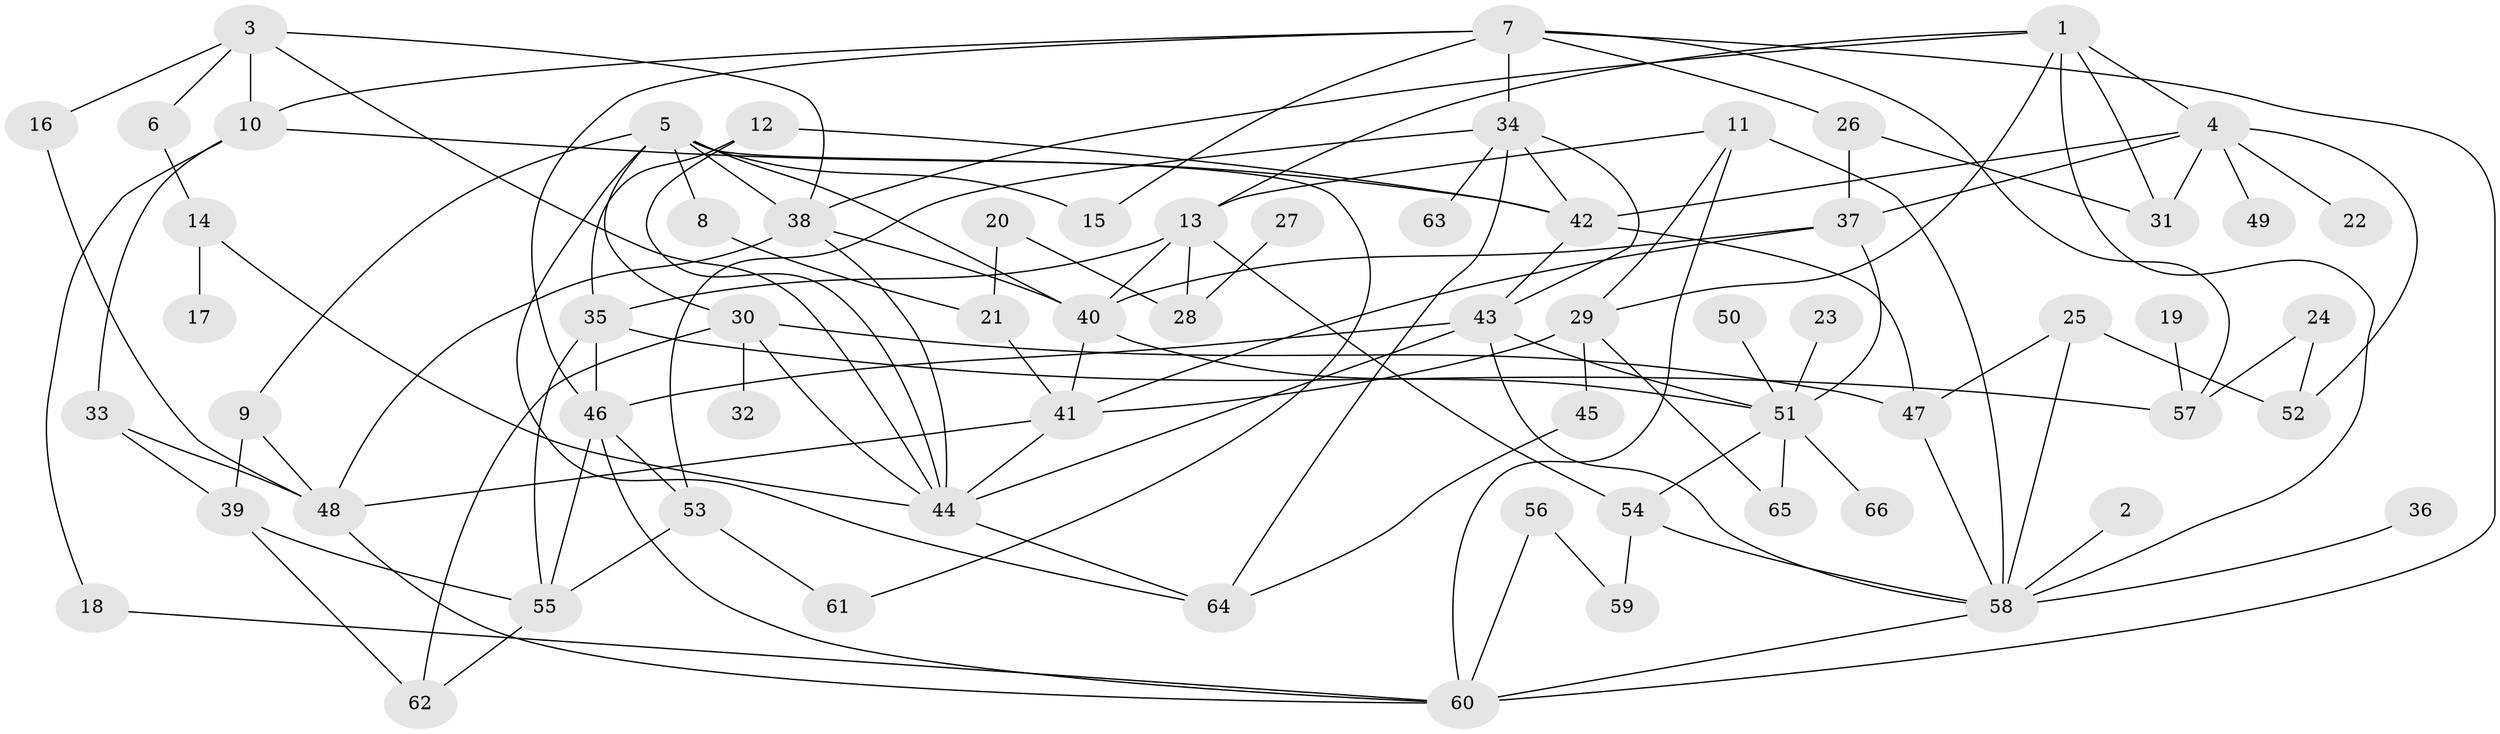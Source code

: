 // original degree distribution, {9: 0.007575757575757576, 6: 0.045454545454545456, 8: 0.007575757575757576, 3: 0.22727272727272727, 5: 0.05303030303030303, 1: 0.20454545454545456, 4: 0.16666666666666666, 7: 0.022727272727272728, 2: 0.26515151515151514}
// Generated by graph-tools (version 1.1) at 2025/49/03/09/25 03:49:16]
// undirected, 66 vertices, 123 edges
graph export_dot {
graph [start="1"]
  node [color=gray90,style=filled];
  1;
  2;
  3;
  4;
  5;
  6;
  7;
  8;
  9;
  10;
  11;
  12;
  13;
  14;
  15;
  16;
  17;
  18;
  19;
  20;
  21;
  22;
  23;
  24;
  25;
  26;
  27;
  28;
  29;
  30;
  31;
  32;
  33;
  34;
  35;
  36;
  37;
  38;
  39;
  40;
  41;
  42;
  43;
  44;
  45;
  46;
  47;
  48;
  49;
  50;
  51;
  52;
  53;
  54;
  55;
  56;
  57;
  58;
  59;
  60;
  61;
  62;
  63;
  64;
  65;
  66;
  1 -- 4 [weight=1.0];
  1 -- 13 [weight=1.0];
  1 -- 29 [weight=1.0];
  1 -- 31 [weight=1.0];
  1 -- 38 [weight=1.0];
  1 -- 58 [weight=1.0];
  2 -- 58 [weight=1.0];
  3 -- 6 [weight=1.0];
  3 -- 10 [weight=1.0];
  3 -- 16 [weight=1.0];
  3 -- 38 [weight=1.0];
  3 -- 44 [weight=1.0];
  4 -- 22 [weight=1.0];
  4 -- 31 [weight=1.0];
  4 -- 37 [weight=1.0];
  4 -- 42 [weight=1.0];
  4 -- 49 [weight=1.0];
  4 -- 52 [weight=1.0];
  5 -- 8 [weight=1.0];
  5 -- 9 [weight=1.0];
  5 -- 15 [weight=1.0];
  5 -- 30 [weight=1.0];
  5 -- 38 [weight=1.0];
  5 -- 40 [weight=2.0];
  5 -- 61 [weight=1.0];
  5 -- 64 [weight=1.0];
  6 -- 14 [weight=1.0];
  7 -- 10 [weight=1.0];
  7 -- 15 [weight=1.0];
  7 -- 26 [weight=1.0];
  7 -- 34 [weight=1.0];
  7 -- 46 [weight=1.0];
  7 -- 57 [weight=1.0];
  7 -- 60 [weight=1.0];
  8 -- 21 [weight=1.0];
  9 -- 39 [weight=1.0];
  9 -- 48 [weight=1.0];
  10 -- 18 [weight=1.0];
  10 -- 33 [weight=1.0];
  10 -- 42 [weight=1.0];
  11 -- 13 [weight=1.0];
  11 -- 29 [weight=1.0];
  11 -- 58 [weight=1.0];
  11 -- 60 [weight=1.0];
  12 -- 35 [weight=1.0];
  12 -- 42 [weight=1.0];
  12 -- 44 [weight=1.0];
  13 -- 28 [weight=1.0];
  13 -- 35 [weight=1.0];
  13 -- 40 [weight=1.0];
  13 -- 54 [weight=2.0];
  14 -- 17 [weight=1.0];
  14 -- 44 [weight=1.0];
  16 -- 48 [weight=1.0];
  18 -- 60 [weight=1.0];
  19 -- 57 [weight=1.0];
  20 -- 21 [weight=1.0];
  20 -- 28 [weight=1.0];
  21 -- 41 [weight=1.0];
  23 -- 51 [weight=1.0];
  24 -- 52 [weight=1.0];
  24 -- 57 [weight=1.0];
  25 -- 47 [weight=1.0];
  25 -- 52 [weight=2.0];
  25 -- 58 [weight=1.0];
  26 -- 31 [weight=1.0];
  26 -- 37 [weight=1.0];
  27 -- 28 [weight=1.0];
  29 -- 41 [weight=1.0];
  29 -- 45 [weight=1.0];
  29 -- 65 [weight=1.0];
  30 -- 32 [weight=1.0];
  30 -- 44 [weight=1.0];
  30 -- 47 [weight=1.0];
  30 -- 62 [weight=1.0];
  33 -- 39 [weight=1.0];
  33 -- 48 [weight=1.0];
  34 -- 42 [weight=1.0];
  34 -- 43 [weight=1.0];
  34 -- 53 [weight=1.0];
  34 -- 63 [weight=1.0];
  34 -- 64 [weight=1.0];
  35 -- 46 [weight=1.0];
  35 -- 55 [weight=1.0];
  35 -- 57 [weight=1.0];
  36 -- 58 [weight=1.0];
  37 -- 40 [weight=1.0];
  37 -- 41 [weight=1.0];
  37 -- 51 [weight=1.0];
  38 -- 40 [weight=1.0];
  38 -- 44 [weight=1.0];
  38 -- 48 [weight=1.0];
  39 -- 55 [weight=1.0];
  39 -- 62 [weight=1.0];
  40 -- 41 [weight=1.0];
  40 -- 51 [weight=1.0];
  41 -- 44 [weight=1.0];
  41 -- 48 [weight=1.0];
  42 -- 43 [weight=1.0];
  42 -- 47 [weight=1.0];
  43 -- 44 [weight=1.0];
  43 -- 46 [weight=1.0];
  43 -- 51 [weight=1.0];
  43 -- 58 [weight=1.0];
  44 -- 64 [weight=1.0];
  45 -- 64 [weight=1.0];
  46 -- 53 [weight=1.0];
  46 -- 55 [weight=1.0];
  46 -- 60 [weight=1.0];
  47 -- 58 [weight=1.0];
  48 -- 60 [weight=1.0];
  50 -- 51 [weight=1.0];
  51 -- 54 [weight=1.0];
  51 -- 65 [weight=1.0];
  51 -- 66 [weight=1.0];
  53 -- 55 [weight=1.0];
  53 -- 61 [weight=1.0];
  54 -- 58 [weight=1.0];
  54 -- 59 [weight=1.0];
  55 -- 62 [weight=1.0];
  56 -- 59 [weight=1.0];
  56 -- 60 [weight=1.0];
  58 -- 60 [weight=1.0];
}
